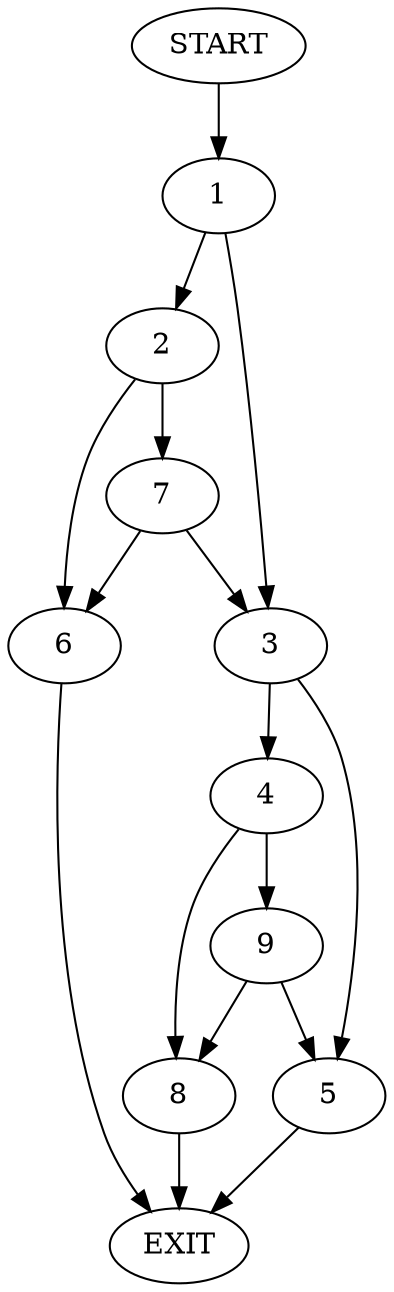 digraph {
0 [label="START"]
10 [label="EXIT"]
0 -> 1
1 -> 2
1 -> 3
3 -> 4
3 -> 5
2 -> 6
2 -> 7
6 -> 10
7 -> 6
7 -> 3
4 -> 8
4 -> 9
5 -> 10
8 -> 10
9 -> 8
9 -> 5
}
